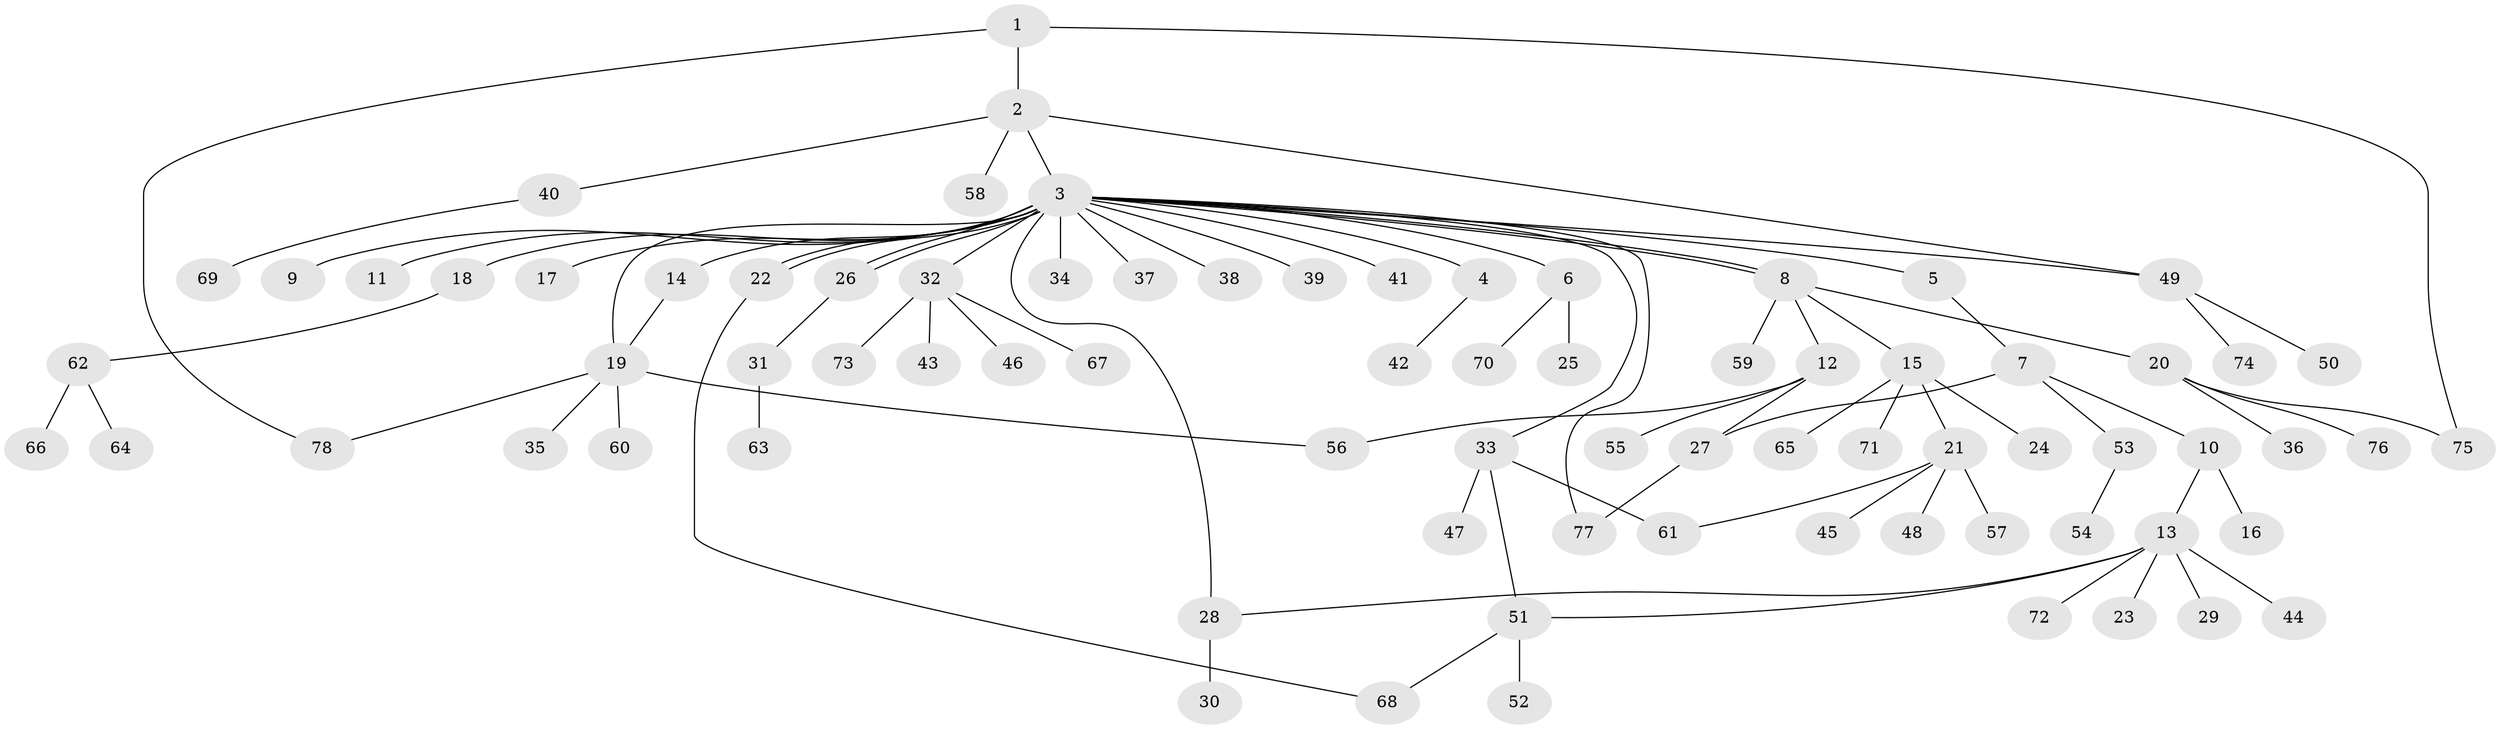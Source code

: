 // coarse degree distribution, {3: 0.14035087719298245, 4: 0.07017543859649122, 27: 0.017543859649122806, 2: 0.14035087719298245, 8: 0.017543859649122806, 1: 0.5614035087719298, 6: 0.03508771929824561, 5: 0.017543859649122806}
// Generated by graph-tools (version 1.1) at 2025/51/02/27/25 19:51:53]
// undirected, 78 vertices, 91 edges
graph export_dot {
graph [start="1"]
  node [color=gray90,style=filled];
  1;
  2;
  3;
  4;
  5;
  6;
  7;
  8;
  9;
  10;
  11;
  12;
  13;
  14;
  15;
  16;
  17;
  18;
  19;
  20;
  21;
  22;
  23;
  24;
  25;
  26;
  27;
  28;
  29;
  30;
  31;
  32;
  33;
  34;
  35;
  36;
  37;
  38;
  39;
  40;
  41;
  42;
  43;
  44;
  45;
  46;
  47;
  48;
  49;
  50;
  51;
  52;
  53;
  54;
  55;
  56;
  57;
  58;
  59;
  60;
  61;
  62;
  63;
  64;
  65;
  66;
  67;
  68;
  69;
  70;
  71;
  72;
  73;
  74;
  75;
  76;
  77;
  78;
  1 -- 2;
  1 -- 75;
  1 -- 78;
  2 -- 3;
  2 -- 40;
  2 -- 49;
  2 -- 58;
  3 -- 4;
  3 -- 5;
  3 -- 6;
  3 -- 8;
  3 -- 8;
  3 -- 9;
  3 -- 11;
  3 -- 14;
  3 -- 17;
  3 -- 18;
  3 -- 19;
  3 -- 22;
  3 -- 22;
  3 -- 26;
  3 -- 26;
  3 -- 28;
  3 -- 32;
  3 -- 33;
  3 -- 34;
  3 -- 37;
  3 -- 38;
  3 -- 39;
  3 -- 41;
  3 -- 49;
  3 -- 77;
  4 -- 42;
  5 -- 7;
  6 -- 25;
  6 -- 70;
  7 -- 10;
  7 -- 27;
  7 -- 53;
  8 -- 12;
  8 -- 15;
  8 -- 20;
  8 -- 59;
  10 -- 13;
  10 -- 16;
  12 -- 27;
  12 -- 55;
  12 -- 56;
  13 -- 23;
  13 -- 28;
  13 -- 29;
  13 -- 44;
  13 -- 51;
  13 -- 72;
  14 -- 19;
  15 -- 21;
  15 -- 24;
  15 -- 65;
  15 -- 71;
  18 -- 62;
  19 -- 35;
  19 -- 56;
  19 -- 60;
  19 -- 78;
  20 -- 36;
  20 -- 75;
  20 -- 76;
  21 -- 45;
  21 -- 48;
  21 -- 57;
  21 -- 61;
  22 -- 68;
  26 -- 31;
  27 -- 77;
  28 -- 30;
  31 -- 63;
  32 -- 43;
  32 -- 46;
  32 -- 67;
  32 -- 73;
  33 -- 47;
  33 -- 51;
  33 -- 61;
  40 -- 69;
  49 -- 50;
  49 -- 74;
  51 -- 52;
  51 -- 68;
  53 -- 54;
  62 -- 64;
  62 -- 66;
}
